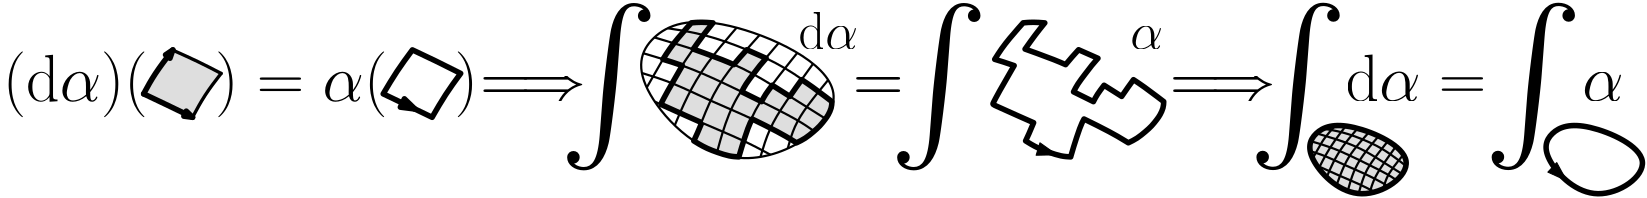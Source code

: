 <?xml version="1.0"?>
<!DOCTYPE ipe SYSTEM "ipe.dtd">
<ipe version="70206" creator="Ipe 7.2.7">
<info created="D:20130404105003" modified="D:20180826122854"/>
<ipestyle name="basic">
<symbol name="arrow/arc(spx)">
<path stroke="sym-stroke" fill="sym-stroke" pen="sym-pen">
0 0 m
-1 0.333 l
-1 -0.333 l
h
</path>
</symbol>
<symbol name="arrow/farc(spx)">
<path stroke="sym-stroke" fill="white" pen="sym-pen">
0 0 m
-1 0.333 l
-1 -0.333 l
h
</path>
</symbol>
<symbol name="mark/circle(sx)" transformations="translations">
<path fill="sym-stroke">
0.6 0 0 0.6 0 0 e
0.4 0 0 0.4 0 0 e
</path>
</symbol>
<symbol name="mark/disk(sx)" transformations="translations">
<path fill="sym-stroke">
0.6 0 0 0.6 0 0 e
</path>
</symbol>
<symbol name="mark/fdisk(sfx)" transformations="translations">
<group>
<path fill="sym-fill">
0.5 0 0 0.5 0 0 e
</path>
<path fill="sym-stroke" fillrule="eofill">
0.6 0 0 0.6 0 0 e
0.4 0 0 0.4 0 0 e
</path>
</group>
</symbol>
<symbol name="mark/box(sx)" transformations="translations">
<path fill="sym-stroke" fillrule="eofill">
-0.6 -0.6 m
0.6 -0.6 l
0.6 0.6 l
-0.6 0.6 l
h
-0.4 -0.4 m
0.4 -0.4 l
0.4 0.4 l
-0.4 0.4 l
h
</path>
</symbol>
<symbol name="mark/square(sx)" transformations="translations">
<path fill="sym-stroke">
-0.6 -0.6 m
0.6 -0.6 l
0.6 0.6 l
-0.6 0.6 l
h
</path>
</symbol>
<symbol name="mark/fsquare(sfx)" transformations="translations">
<group>
<path fill="sym-fill">
-0.5 -0.5 m
0.5 -0.5 l
0.5 0.5 l
-0.5 0.5 l
h
</path>
<path fill="sym-stroke" fillrule="eofill">
-0.6 -0.6 m
0.6 -0.6 l
0.6 0.6 l
-0.6 0.6 l
h
-0.4 -0.4 m
0.4 -0.4 l
0.4 0.4 l
-0.4 0.4 l
h
</path>
</group>
</symbol>
<symbol name="mark/cross(sx)" transformations="translations">
<group>
<path fill="sym-stroke">
-0.43 -0.57 m
0.57 0.43 l
0.43 0.57 l
-0.57 -0.43 l
h
</path>
<path fill="sym-stroke">
-0.43 0.57 m
0.57 -0.43 l
0.43 -0.57 l
-0.57 0.43 l
h
</path>
</group>
</symbol>
<symbol name="arrow/fnormal(spx)">
<path stroke="sym-stroke" fill="white" pen="sym-pen">
0 0 m
-1 0.333 l
-1 -0.333 l
h
</path>
</symbol>
<symbol name="arrow/pointed(spx)">
<path stroke="sym-stroke" fill="sym-stroke" pen="sym-pen">
0 0 m
-1 0.333 l
-0.8 0 l
-1 -0.333 l
h
</path>
</symbol>
<symbol name="arrow/fpointed(spx)">
<path stroke="sym-stroke" fill="white" pen="sym-pen">
0 0 m
-1 0.333 l
-0.8 0 l
-1 -0.333 l
h
</path>
</symbol>
<symbol name="arrow/linear(spx)">
<path stroke="sym-stroke" pen="sym-pen">
-1 0.333 m
0 0 l
-1 -0.333 l
</path>
</symbol>
<symbol name="arrow/fdouble(spx)">
<path stroke="sym-stroke" fill="white" pen="sym-pen">
0 0 m
-1 0.333 l
-1 -0.333 l
h
-1 0 m
-2 0.333 l
-2 -0.333 l
h
</path>
</symbol>
<symbol name="arrow/double(spx)">
<path stroke="sym-stroke" fill="sym-stroke" pen="sym-pen">
0 0 m
-1 0.333 l
-1 -0.333 l
h
-1 0 m
-2 0.333 l
-2 -0.333 l
h
</path>
</symbol>
<pen name="heavier" value="0.8"/>
<pen name="fat" value="1.2"/>
<pen name="ultrafat" value="2"/>
<symbolsize name="large" value="5"/>
<symbolsize name="small" value="2"/>
<symbolsize name="tiny" value="1.1"/>
<arrowsize name="large" value="10"/>
<arrowsize name="small" value="5"/>
<arrowsize name="tiny" value="3"/>
<color name="red" value="1 0 0"/>
<color name="green" value="0 1 0"/>
<color name="blue" value="0 0 1"/>
<color name="yellow" value="1 1 0"/>
<color name="orange" value="1 0.647 0"/>
<color name="gold" value="1 0.843 0"/>
<color name="purple" value="0.627 0.125 0.941"/>
<color name="gray" value="0.745"/>
<color name="brown" value="0.647 0.165 0.165"/>
<color name="navy" value="0 0 0.502"/>
<color name="pink" value="1 0.753 0.796"/>
<color name="seagreen" value="0.18 0.545 0.341"/>
<color name="turquoise" value="0.251 0.878 0.816"/>
<color name="violet" value="0.933 0.51 0.933"/>
<color name="darkblue" value="0 0 0.545"/>
<color name="darkcyan" value="0 0.545 0.545"/>
<color name="darkgray" value="0.663"/>
<color name="darkgreen" value="0 0.392 0"/>
<color name="darkmagenta" value="0.545 0 0.545"/>
<color name="darkorange" value="1 0.549 0"/>
<color name="darkred" value="0.545 0 0"/>
<color name="lightblue" value="0.678 0.847 0.902"/>
<color name="lightcyan" value="0.878 1 1"/>
<color name="lightgray" value="0.827"/>
<color name="lightgreen" value="0.565 0.933 0.565"/>
<color name="lightyellow" value="1 1 0.878"/>
<dashstyle name="dashed" value="[4] 0"/>
<dashstyle name="dotted" value="[1 3] 0"/>
<dashstyle name="dash dotted" value="[4 2 1 2] 0"/>
<dashstyle name="dash dot dotted" value="[4 2 1 2 1 2] 0"/>
<textsize name="large" value="\large"/>
<textsize name="Large" value="\Large"/>
<textsize name="LARGE" value="\LARGE"/>
<textsize name="huge" value="\huge"/>
<textsize name="Huge" value="\Huge"/>
<textsize name="small" value="\small"/>
<textsize name="footnote" value="\footnotesize"/>
<textsize name="tiny" value="\tiny"/>
<textstyle name="center" begin="\begin{center}" end="\end{center}"/>
<textstyle name="itemize" begin="\begin{itemize}" end="\end{itemize}"/>
<textstyle name="item" begin="\begin{itemize}\item{}" end="\end{itemize}"/>
<gridsize name="4 pts" value="4"/>
<gridsize name="8 pts (~3 mm)" value="8"/>
<gridsize name="16 pts (~6 mm)" value="16"/>
<gridsize name="32 pts (~12 mm)" value="32"/>
<gridsize name="10 pts (~3.5 mm)" value="10"/>
<gridsize name="20 pts (~7 mm)" value="20"/>
<gridsize name="14 pts (~5 mm)" value="14"/>
<gridsize name="28 pts (~10 mm)" value="28"/>
<gridsize name="56 pts (~20 mm)" value="56"/>
<anglesize name="90 deg" value="90"/>
<anglesize name="60 deg" value="60"/>
<anglesize name="45 deg" value="45"/>
<anglesize name="30 deg" value="30"/>
<anglesize name="22.5 deg" value="22.5"/>
<tiling name="falling" angle="-60" step="4" width="1"/>
<tiling name="rising" angle="30" step="4" width="1"/>
</ipestyle>
<ipestyle name="prueba">
<symbol name="arrow/arc(spx)">
<path stroke="sym-stroke" fill="sym-stroke" pen="sym-pen">
0 0 m
-1 0.333 l
-1 -0.333 l
h
</path>
</symbol>
<symbol name="arrow/farc(spx)">
<path stroke="sym-stroke" fill="white" pen="sym-pen">
0 0 m
-1 0.333 l
-1 -0.333 l
h
</path>
</symbol>
<symbol name="mark/circle(sx)" transformations="translations">
<path fill="sym-stroke">
0.6 0 0 0.6 0 0 e
0.4 0 0 0.4 0 0 e
</path>
</symbol>
<symbol name="mark/disk(sx)" transformations="translations">
<path fill="sym-stroke">
0.6 0 0 0.6 0 0 e
</path>
</symbol>
<symbol name="mark/fdisk(sfx)" transformations="translations">
<group>
<path fill="sym-fill">
0.5 0 0 0.5 0 0 e
</path>
<path fill="sym-stroke" fillrule="eofill">
0.6 0 0 0.6 0 0 e
0.4 0 0 0.4 0 0 e
</path>
</group>
</symbol>
<symbol name="mark/box(sx)" transformations="translations">
<path fill="sym-stroke" fillrule="eofill">
-0.6 -0.6 m
0.6 -0.6 l
0.6 0.6 l
-0.6 0.6 l
h
-0.4 -0.4 m
0.4 -0.4 l
0.4 0.4 l
-0.4 0.4 l
h
</path>
</symbol>
<symbol name="mark/square(sx)" transformations="translations">
<path fill="sym-stroke">
-0.6 -0.6 m
0.6 -0.6 l
0.6 0.6 l
-0.6 0.6 l
h
</path>
</symbol>
<symbol name="mark/fsquare(sfx)" transformations="translations">
<group>
<path fill="sym-fill">
-0.5 -0.5 m
0.5 -0.5 l
0.5 0.5 l
-0.5 0.5 l
h
</path>
<path fill="sym-stroke" fillrule="eofill">
-0.6 -0.6 m
0.6 -0.6 l
0.6 0.6 l
-0.6 0.6 l
h
-0.4 -0.4 m
0.4 -0.4 l
0.4 0.4 l
-0.4 0.4 l
h
</path>
</group>
</symbol>
<symbol name="mark/cross(sx)" transformations="translations">
<group>
<path fill="sym-stroke">
-0.43 -0.57 m
0.57 0.43 l
0.43 0.57 l
-0.57 -0.43 l
h
</path>
<path fill="sym-stroke">
-0.43 0.57 m
0.57 -0.43 l
0.43 -0.57 l
-0.57 0.43 l
h
</path>
</group>
</symbol>
<symbol name="arrow/fnormal(spx)">
<path stroke="sym-stroke" fill="white" pen="sym-pen">
0 0 m
-1 0.333 l
-1 -0.333 l
h
</path>
</symbol>
<symbol name="arrow/pointed(spx)">
<path stroke="sym-stroke" fill="sym-stroke" pen="sym-pen">
0 0 m
-1 0.333 l
-0.8 0 l
-1 -0.333 l
h
</path>
</symbol>
<symbol name="arrow/fpointed(spx)">
<path stroke="sym-stroke" fill="white" pen="sym-pen">
0 0 m
-1 0.333 l
-0.8 0 l
-1 -0.333 l
h
</path>
</symbol>
<symbol name="arrow/linear(spx)">
<path stroke="sym-stroke" pen="sym-pen">
-1 0.333 m
0 0 l
-1 -0.333 l
</path>
</symbol>
<symbol name="arrow/fdouble(spx)">
<path stroke="sym-stroke" fill="white" pen="sym-pen">
0 0 m
-1 0.333 l
-1 -0.333 l
h
-1 0 m
-2 0.333 l
-2 -0.333 l
h
</path>
</symbol>
<symbol name="arrow/double(spx)">
<path stroke="sym-stroke" fill="sym-stroke" pen="sym-pen">
0 0 m
-1 0.333 l
-1 -0.333 l
h
-1 0 m
-2 0.333 l
-2 -0.333 l
h
</path>
</symbol>
<pen name="heavier" value="0.8"/>
<pen name="fat" value="1.2"/>
<pen name="ultrafat" value="2"/>
<symbolsize name="large" value="5"/>
<symbolsize name="small" value="2"/>
<symbolsize name="tiny" value="1.1"/>
<arrowsize name="large" value="10"/>
<arrowsize name="small" value="5"/>
<arrowsize name="tiny" value="3"/>
<color name="red" value="1 0 0"/>
<color name="green" value="0 1 0"/>
<color name="blue" value="0 0 1"/>
<color name="yellow" value="1 1 0"/>
<color name="orange" value="1 0.647 0"/>
<color name="gold" value="1 0.843 0"/>
<color name="purple" value="0.627 0.125 0.941"/>
<color name="gray" value="0.745"/>
<color name="brown" value="0.647 0.165 0.165"/>
<color name="navy" value="0 0 0.502"/>
<color name="pink" value="1 0.753 0.796"/>
<color name="seagreen" value="0.18 0.545 0.341"/>
<color name="turquoise" value="0.251 0.878 0.816"/>
<color name="violet" value="0.933 0.51 0.933"/>
<color name="darkblue" value="0 0 0.545"/>
<color name="darkcyan" value="0 0.545 0.545"/>
<color name="darkgray" value="0.663"/>
<color name="darkgreen" value="0 0.392 0"/>
<color name="darkmagenta" value="0.545 0 0.545"/>
<color name="darkorange" value="1 0.549 0"/>
<color name="darkred" value="0.545 0 0"/>
<color name="lightblue" value="0.678 0.847 0.902"/>
<color name="lightcyan" value="0.878 1 1"/>
<color name="lightgray" value="0.827"/>
<color name="lightgreen" value="0.565 0.933 0.565"/>
<color name="lightyellow" value="1 1 0.878"/>
<color name="gray7" value="0.87"/>
<color name="azul" value="0.237 0.659 0.659"/>
<color name="amarillo" value="0.957 0.969 0.714"/>
<dashstyle name="dashed" value="[4] 0"/>
<dashstyle name="dotted" value="[1 3] 0"/>
<dashstyle name="dash dotted" value="[4 2 1 2] 0"/>
<dashstyle name="dash dot dotted" value="[4 2 1 2 1 2] 0"/>
<dashstyle name="medium dashed" value="[8] 0"/>
<dashstyle name="large dashed" value="[12] 0"/>
<dashstyle name="large dotted" value="[2 4] 0"/>
<textsize name="large" value="\large"/>
<textsize name="Large" value="\Large"/>
<textsize name="LARGE" value="\LARGE"/>
<textsize name="huge" value="\huge"/>
<textsize name="Huge" value="\Huge"/>
<textsize name="small" value="\small"/>
<textsize name="footnote" value="\footnotesize"/>
<textsize name="tiny" value="\tiny"/>
<textstyle name="center" begin="\begin{center}" end="\end{center}"/>
<textstyle name="itemize" begin="\begin{itemize}" end="\end{itemize}"/>
<textstyle name="item" begin="\begin{itemize}\item{}" end="\end{itemize}"/>
<gridsize name="4 pts" value="4"/>
<gridsize name="8 pts (~3 mm)" value="8"/>
<gridsize name="16 pts (~6 mm)" value="16"/>
<gridsize name="32 pts (~12 mm)" value="32"/>
<gridsize name="10 pts (~3.5 mm)" value="10"/>
<gridsize name="20 pts (~7 mm)" value="20"/>
<gridsize name="14 pts (~5 mm)" value="14"/>
<gridsize name="28 pts (~10 mm)" value="28"/>
<gridsize name="56 pts (~20 mm)" value="56"/>
<anglesize name="90 deg" value="90"/>
<anglesize name="60 deg" value="60"/>
<anglesize name="45 deg" value="45"/>
<anglesize name="30 deg" value="30"/>
<anglesize name="22.5 deg" value="22.5"/>
<tiling name="falling" angle="-60" step="4" width="1"/>
<tiling name="rising" angle="30" step="4" width="1"/>
</ipestyle>
<page>
<layer name="alpha"/>
<view layers="alpha" active="alpha"/>
<path layer="alpha" matrix="0.955455 0 0 0.955455 118.51 13.5986" fill="gray7">
127.745 362.559
127.745 362.559
127.745 362.559
130.384 366.753
132.728 369.818
137.051 374.882
138.353 376.334
138.353 376.334
138.353 376.334
140.709 376.675
146.339 376.105
146.339 376.105
146.339 376.105
144.756 374.038
140.718 368.765
139.081 366.447
139.081 366.447
139.081 366.447
144.145 364.628
149.596 362.58
154.351 360.589
154.351 360.589
154.351 360.589
154.351 360.589
159.238 366.192
159.238 366.192
159.238 366.192
162.898 364.585
166.339 362.753
166.339 362.753
166.339 362.753
163.457 359.333
159.292 353.753
157.377 350.328
157.377 350.328
157.377 350.328
160.46 348.814
164.349 346.885
164.349 346.885
164.349 346.885
166.671 350.028
168.761 352.707
168.761 352.707
168.761 352.707
172.699 350.385
175.468 348.629
175.468 348.629
175.468 348.629
179.924 354.916
179.924 354.916
179.924 354.916
184.183 352.009
188.701 348.657
191.818 346.575
191.818 346.575
191.818 346.575
190.789 343.229
187.781 338.534
184.441 335.637
180.02 332.174
177.977 331.142
177.977 331.142
177.977 331.142
175.954 332.369
172.714 334.269
168.135 336.527
161.278 340.087
161.278 340.087
161.278 340.087
159.176 335.14
156.985 328.412
156.265 325.836
156.265 325.836
156.265 325.836
151.588 326.275
145.84 328.404
139.409 332.133
139.409 332.133
139.409 332.133
141.441 336.667
142.254 338.728
142.254 338.728
142.254 338.728
137.849 340.658
133.995 342.395
129.702 344.325
126.814 345.626
126.814 345.626
126.814 345.626
128.851 349.53
131.176 353.666
134.079 358.7
134.961 360.223
134.961 360.223
134.961 360.223
130.79 361.63 u
</path>
<path matrix="0.955455 0 0 0.955455 224.369 13.5986" stroke="black" pen="heavier">
34.9316 381.85
10.3719 372.377
4.40729 352.73
45.1056 312.032
101.593 351.326 u
</path>
<path matrix="0.73648 0 0 0.73648 134.778 244.798" stroke="black" pen="heavier">
157.704 174.642 m
146.884 162.575
142.581 154.766
135.599 142.69 s
</path>
<path matrix="0.73648 0 0 0.73648 134.778 244.798" stroke="black" pen="heavier">
167.978 174.274 m
156.765 159.706
148.318 146.32
141.626 132.846 s
</path>
<path matrix="0.73648 0 0 0.73648 134.778 244.798" stroke="black" pen="heavier">
179.537 171.946 m
164.234 154.149
155.13 138.219
149.292 124.176
149.292 124.176 s
</path>
<path matrix="0.73648 0 0 0.73648 134.778 244.798" stroke="black" pen="heavier">
190.761 168.353 m
174.702 150.508
166.054 135.943
158.927 116.405 s
</path>
<path matrix="0.73648 0 0 0.73648 134.778 244.798" stroke="black" pen="heavier">
200.099 164.452 m
184.261 145.956
175.158 130.026
169.893 110.796 s
</path>
<path matrix="0.73648 0 0 0.73648 134.778 244.798" stroke="black" pen="heavier">
209.202 159.642 m
191.999 138.219
185.171 125.019
180.513 108.345 s
</path>
<path matrix="0.73648 0 0 0.73648 134.778 244.798" stroke="black" pen="heavier">
216.907 154.308 m
202.923 135.033
195.185 122.288
191.201 108.777 s
</path>
<path matrix="0.73648 0 0 0.73648 134.778 244.798" stroke="black" pen="heavier">
224.293 146.387 m
213.846 133.667
207.474 123.653
204.548 112.898 s
</path>
<path matrix="0.73648 0 0 0.73648 134.778 244.798" stroke="black" pen="heavier">
145.855 171.664 m
164.058 168.824
184.593 161.466
203.591 152.64
219.695 140.762
226.701 135.35 s
</path>
<path matrix="0.73648 0 0 0.73648 134.778 244.798" stroke="black" pen="heavier">
139.345 167.178 m
168.342 158.538
187.891 149.732
205.475 138.326
223.137 127.363 s
</path>
<path matrix="0.73648 0 0 0.73648 134.778 244.798" stroke="black" pen="heavier">
133.927 159.437 m
153.811 153.571
172.034 145.537
191.356 136.015
209.695 126.796
217.58 121.232 s
</path>
<path matrix="0.73648 0 0 0.73648 134.778 244.798" stroke="black" pen="heavier">
133.244 149.768 m
148.405 145.125
166.751 136.06
186.92 127.789
205.913 117.749
209.29 115.327 s
</path>
<path matrix="0.73648 0 0 0.73648 134.778 244.798" stroke="black" pen="heavier">
139.544 135.777 m
162.27 125.444
182.971 116.914
196.077 109.842 s
</path>
<text matrix="5.44141 0 0 5.44141 -461.817 -1250.65" pos="144 288" stroke="black" type="label" width="6.642" height="11.732" depth="0" valign="baseline" size="Huge" style="math">\int</text>
<path matrix="0.955455 0 0 0.955455 -193.24 257.629" stroke="black" pen="ultrafat">
348.546 94.1682
353.607 102.737
359.539 110.73
359.539 110.73
359.539 110.73
367.99 106.781
377.731 101.866
377.731 101.866
377.731 101.866
371.98 94.058
366.971 85.3392
366.971 85.3392
366.971 85.3392
357.522 89.8974
348.546 94.1682
348.546 94.1682 u
</path>
<text matrix="0.955455 0 0 0.955455 -26.7969 200.868" pos="31 151" stroke="black" type="label" width="179.095" height="18.564" depth="6.18" valign="baseline" size="Huge" style="math">(\mathrm{d}\alpha)(\phantom{aa})=\alpha(\phantom{aa})</text>
<text matrix="5.44141 0 0 5.44141 -580.558 -1250.65" pos="144 288" stroke="black" type="label" width="6.642" height="11.732" depth="0" valign="baseline" size="Huge" style="math">\int</text>
<text matrix="2.38483 0 0 2.38483 -779.386 77.9533" pos="400 112" stroke="black" type="label" width="16.051" height="3.655" depth="0" valign="baseline" style="math">\Longrightarrow</text>
<path matrix="0.955455 0 0 0.955455 -279.478 257.629" stroke="black" fill="gray7">
348.546 94.1682
353.607 102.737
359.539 110.73
359.539 110.73
359.539 110.73
367.99 106.781
377.731 101.866
377.731 101.866
377.731 101.866
371.98 94.058
366.971 85.3392
366.971 85.3392
366.971 85.3392
357.522 89.8974
348.546 94.1682
348.546 94.1682 u
</path>
<path matrix="1.82469 0 0 1.82469 -261.032 223.15" stroke="black" pen="ultrafat" cap="1" arrow="normal/tiny">
172.399 68.2051 m
174.506 72.131
178.155 76.8775 s
</path>
<path matrix="1.82469 0 0 1.82469 -261.032 223.15" stroke="black" pen="ultrafat" cap="1" arrow="normal/tiny">
172.399 68.2051 m
176.466 66.2803
182.047 63.582 s
</path>
<path matrix="1.82469 0 0 1.82469 -261.032 223.15" stroke="black" pen="fat" cap="1">
178.127 76.8411 m
183.285 74.531
187.681 72.2359 s
</path>
<path matrix="1.82469 0 0 1.82469 -261.032 223.15" stroke="black" pen="fat" cap="1">
182.047 63.582 m
184.411 68.0208
187.681 72.2359 s
</path>
<path matrix="0.955455 0 0 0.955455 -207.653 13.5986" stroke="black" pen="ultrafat" arrow="normal/small">
371.388 345.879 m
372.34 345.423
375.568 343.873 s
</path>
<path matrix="0.955455 0 0 0.955455 224.369 13.5986" stroke="black" pen="ultrafat">
31.499 338.711 m
26.7742 340.783
16.0196 345.626
16.0196 345.626
18.0645 349.689
24.1674 360.224
24.1674 360.224
24.1674 360.224
19.9235 361.682
16.8515 362.589
16.8515 362.589
16.8515 362.589
19.3405 366.544
22.4534 370.527
26.054 374.656
27.5587 376.334
27.5587 376.334
27.5587 376.334
31.2541 376.662
35.7124 376.312
35.7124 376.312
35.7124 376.312
32.0382 371.775
28.2863 366.447
28.2863 366.447
28.2863 366.447
32.0281 365.123
39.6998 362.288
43.5569 360.589
43.5569 360.589
43.5569 360.589
46.0034 363.536
48.4498 366.198
48.4498 366.198
48.4498 366.198
55.7453 362.977
55.7453 362.977
55.7453 362.977
53.4832 360.451
50.8998 357.011
47.9498 353.144
46.5569 350.34
46.5569 350.34
46.5569 350.34
50.6073 348.348
54.0321 346.648
54.0321 346.648
54.0321 346.648
55.3797 349.314
58.0495 352.815
58.0495 352.815
58.0495 352.815
62.1683 350.222
64.6838 348.622
64.6838 348.622
64.6838 348.622
67.0707 352.103
69.1296 354.916
69.1296 354.916
69.1296 354.916
73.0021 352.358
78.783 348
80.5213 346.661
80.5213 346.661
80.5213 346.661
80.4389 344.334
79.1345 341.561
78.0855 340.083
75.9807 337.399
73.6978 335.39
70.4719 332.711
67.183 331.142
67.183 331.142
67.183 331.142
62.8602 333.768
60.2632 335.182
55.5592 337.626
50.4905 340.099
50.4905 340.099
50.4905 340.099
49.0895 337.493
46.2811 328.733
45.4706 325.836
45.4706 325.836
45.4706 325.836
42.0114 325.998
37.2353 327.552
33.4744 328.978
30.3126 330.71
28.4897 331.869
28.4897 331.869
28.4897 331.869
29.7974 334.616
31.499 338.711 s
</path>
<text matrix="0.757089 0 0 0.757089 265.812 249.579" pos="31 151" stroke="black" type="label" width="28.258" height="17.213" depth="0" valign="baseline" size="Huge" style="math">\mathrm{d}\alpha</text>
<text matrix="2.38483 0 0 2.38483 -645.241 77.9533" pos="400 112" stroke="black" type="label" width="7.749" height="3.655" depth="0" valign="baseline" style="math">=</text>
<path matrix="0.955455 0 0 0.955455 -101.794 13.5986" stroke="black" pen="ultrafat">
497.892 338.711 m
493.167 340.783
482.413 345.626
482.413 345.626
484.457 349.689
490.56 360.224
490.56 360.224
490.56 360.224
486.316 361.682
483.244 362.589
483.244 362.589
483.244 362.589
485.733 366.544
488.846 370.527
492.447 374.656
493.952 376.334
493.952 376.334
493.952 376.334
497.647 376.662
502.105 376.312
502.105 376.312
502.105 376.312
498.431 371.775
494.679 366.447
494.679 366.447
494.679 366.447
498.421 365.123
506.093 362.288
509.95 360.589
509.95 360.589
509.95 360.589
512.396 363.536
514.843 366.198
514.843 366.198
514.843 366.198
522.138 362.977
522.138 362.977
522.138 362.977
519.876 360.451
517.293 357.011
514.343 353.144
512.95 350.34
512.95 350.34
512.95 350.34
517 348.348
520.425 346.648
520.425 346.648
520.425 346.648
521.773 349.314
524.442 352.815
524.442 352.815
524.442 352.815
528.561 350.222
531.077 348.622
531.077 348.622
531.077 348.622
533.464 352.103
535.523 354.916
535.523 354.916
535.523 354.916
539.395 352.358
545.176 348
546.914 346.661
546.914 346.661
546.914 346.661
546.832 344.334
545.527 341.561
544.478 340.083
542.374 337.399
540.091 335.39
536.865 332.711
533.576 331.142
533.576 331.142
533.576 331.142
529.253 333.768
526.656 335.182
521.952 337.626
516.883 340.099
516.883 340.099
516.883 340.099
515.482 337.493
512.674 328.733
511.864 325.836
511.864 325.836
511.864 325.836
508.404 325.998
503.628 327.552
499.867 328.978
496.706 330.71
494.883 331.869
494.883 331.869
494.883 331.869
496.06 334.341
497.892 338.711
497.892 338.711
497.892 338.711
493.159 340.8 s
</path>
<text matrix="0.757089 0 0 0.757089 385.267 249.579" pos="31 151" stroke="black" type="label" width="15.595" height="10.672" depth="0" valign="baseline" size="Huge" style="math">\alpha</text>
<path matrix="0.955455 0 0 0.955455 -101.794 13.5986" stroke="black" arrow="normal/normal">
503.517 327.629 m
505.09 327.092
506.579 326.633 s
</path>
<text matrix="2.38483 0 0 2.38483 -531.121 77.9533" pos="400 112" stroke="black" type="label" width="16.051" height="3.655" depth="0" valign="baseline" style="math">\Longrightarrow</text>
<text matrix="5.44141 0 0 5.44141 -247.743 -1250.57" pos="144 288" stroke="black" type="label" width="6.642" height="11.732" depth="0" valign="baseline" size="Huge" style="math">\int</text>
<path matrix="0.368721 0 0 0.368721 509.416 271.768" stroke="black" pen="ultrafat">
166.965 181.459
135.103 169.17
127.365 143.681
180.164 90.8817
253.446 141.86 u
</path>
<text matrix="0.955455 0 0 0.955455 517.472 200.946" pos="31 151" stroke="black" type="label" width="41.076" height="10.672" depth="0" valign="baseline" size="Huge" style="math">\phantom{aa}\alpha</text>
<text matrix="5.44141 0 0 5.44141 -332.465 -1250.57" pos="144 288" stroke="black" type="label" width="6.642" height="11.732" depth="0" valign="baseline" size="Huge" style="math">\int</text>
<text matrix="0.955455 0 0 0.955455 432.247 200.946" pos="31 151" stroke="black" type="label" width="78.467" height="17.213" depth="0" valign="baseline" size="Huge" style="math">\phantom{aa}\mathrm{d}\alpha=</text>
<path matrix="0.368721 0 0 0.368721 424.368 271.768" stroke="black" fill="gray7" pen="ultrafat">
166.965 181.459
135.103 169.17
127.365 143.681
180.164 90.8817
253.446 141.86 u
</path>
<path matrix="0.368721 0 0 0.368721 424.368 271.768" stroke="black" pen="heavier">
157.704 174.642 m
146.884 162.575
142.581 154.766
135.599 142.69 s
</path>
<path matrix="0.368721 0 0 0.368721 424.368 271.768" stroke="black" pen="heavier">
167.978 174.274 m
156.765 159.706
148.318 146.32
141.626 132.846 s
</path>
<path matrix="0.368721 0 0 0.368721 424.368 271.768" stroke="black" pen="heavier">
179.537 171.946 m
164.234 154.149
155.13 138.219
149.292 124.176
149.292 124.176 s
</path>
<path matrix="0.368721 0 0 0.368721 424.368 271.768" stroke="black" pen="heavier">
190.761 168.353 m
174.702 150.508
166.054 135.943
158.927 116.405 s
</path>
<path matrix="0.368721 0 0 0.368721 424.368 271.768" stroke="black" pen="heavier">
200.099 164.452 m
184.261 145.956
175.158 130.026
169.893 110.796 s
</path>
<path matrix="0.368721 0 0 0.368721 424.368 271.768" stroke="black" pen="heavier">
209.202 159.642 m
191.999 138.219
185.171 125.019
180.513 108.345 s
</path>
<path matrix="0.368721 0 0 0.368721 424.368 271.768" stroke="black" pen="heavier">
216.907 154.308 m
202.923 135.033
195.185 122.288
191.201 108.777 s
</path>
<path matrix="0.368721 0 0 0.368721 424.368 271.768" stroke="black" pen="heavier">
224.293 146.387 m
213.846 133.667
207.474 123.653
204.548 112.898 s
</path>
<path matrix="0.368721 0 0 0.368721 424.368 271.768" stroke="black" pen="heavier">
145.855 171.664 m
164.058 168.824
184.593 161.466
203.591 152.64
219.695 140.762
226.701 135.35 s
</path>
<path matrix="0.368721 0 0 0.368721 424.368 271.768" stroke="black" pen="heavier">
139.345 167.178 m
168.342 158.538
187.891 149.732
205.475 138.326
223.137 127.363 s
</path>
<path matrix="0.368721 0 0 0.368721 424.368 271.768" stroke="black" pen="heavier">
133.927 159.437 m
153.811 153.571
172.034 145.537
191.356 136.015
209.695 126.796
217.58 121.232 s
</path>
<path matrix="0.368721 0 0 0.368721 424.368 271.768" stroke="black" pen="heavier">
133.244 149.768 m
148.405 145.125
166.751 136.06
186.92 127.789
205.913 117.749
209.29 115.327 s
</path>
<path matrix="0.368721 0 0 0.368721 424.368 271.768" stroke="black" pen="heavier">
139.544 135.777 m
162.27 125.444
182.971 116.914
196.077 109.842 s
</path>
<path matrix="0.955455 0 0 0.955455 -2.42228 13.5986" stroke="black" arrow="normal/normal">
591.517 320.052 m
592.709 318.729
594.69 316.885 s
</path>
</page>
</ipe>
